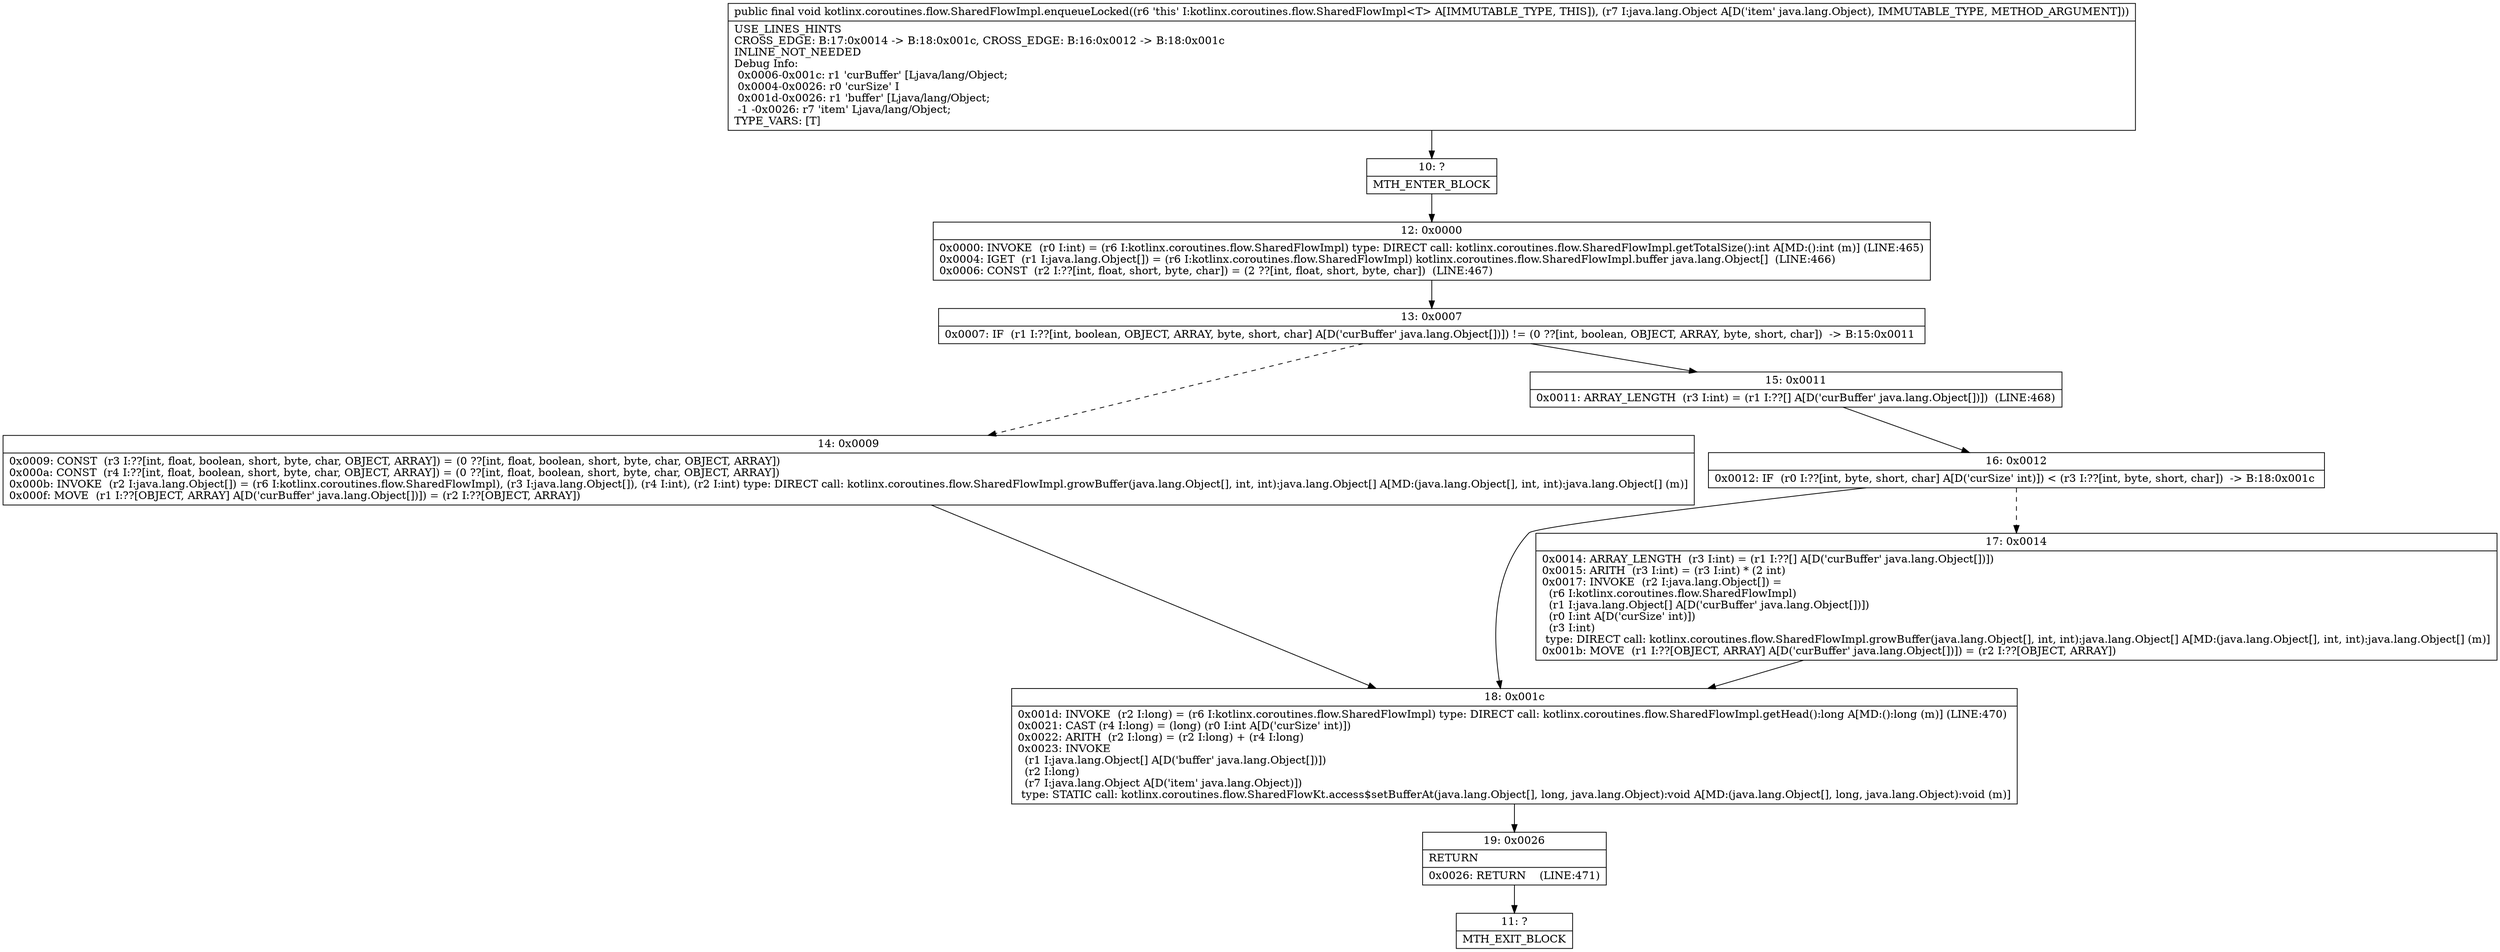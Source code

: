 digraph "CFG forkotlinx.coroutines.flow.SharedFlowImpl.enqueueLocked(Ljava\/lang\/Object;)V" {
Node_10 [shape=record,label="{10\:\ ?|MTH_ENTER_BLOCK\l}"];
Node_12 [shape=record,label="{12\:\ 0x0000|0x0000: INVOKE  (r0 I:int) = (r6 I:kotlinx.coroutines.flow.SharedFlowImpl) type: DIRECT call: kotlinx.coroutines.flow.SharedFlowImpl.getTotalSize():int A[MD:():int (m)] (LINE:465)\l0x0004: IGET  (r1 I:java.lang.Object[]) = (r6 I:kotlinx.coroutines.flow.SharedFlowImpl) kotlinx.coroutines.flow.SharedFlowImpl.buffer java.lang.Object[]  (LINE:466)\l0x0006: CONST  (r2 I:??[int, float, short, byte, char]) = (2 ??[int, float, short, byte, char])  (LINE:467)\l}"];
Node_13 [shape=record,label="{13\:\ 0x0007|0x0007: IF  (r1 I:??[int, boolean, OBJECT, ARRAY, byte, short, char] A[D('curBuffer' java.lang.Object[])]) != (0 ??[int, boolean, OBJECT, ARRAY, byte, short, char])  \-\> B:15:0x0011 \l}"];
Node_14 [shape=record,label="{14\:\ 0x0009|0x0009: CONST  (r3 I:??[int, float, boolean, short, byte, char, OBJECT, ARRAY]) = (0 ??[int, float, boolean, short, byte, char, OBJECT, ARRAY]) \l0x000a: CONST  (r4 I:??[int, float, boolean, short, byte, char, OBJECT, ARRAY]) = (0 ??[int, float, boolean, short, byte, char, OBJECT, ARRAY]) \l0x000b: INVOKE  (r2 I:java.lang.Object[]) = (r6 I:kotlinx.coroutines.flow.SharedFlowImpl), (r3 I:java.lang.Object[]), (r4 I:int), (r2 I:int) type: DIRECT call: kotlinx.coroutines.flow.SharedFlowImpl.growBuffer(java.lang.Object[], int, int):java.lang.Object[] A[MD:(java.lang.Object[], int, int):java.lang.Object[] (m)]\l0x000f: MOVE  (r1 I:??[OBJECT, ARRAY] A[D('curBuffer' java.lang.Object[])]) = (r2 I:??[OBJECT, ARRAY]) \l}"];
Node_18 [shape=record,label="{18\:\ 0x001c|0x001d: INVOKE  (r2 I:long) = (r6 I:kotlinx.coroutines.flow.SharedFlowImpl) type: DIRECT call: kotlinx.coroutines.flow.SharedFlowImpl.getHead():long A[MD:():long (m)] (LINE:470)\l0x0021: CAST (r4 I:long) = (long) (r0 I:int A[D('curSize' int)]) \l0x0022: ARITH  (r2 I:long) = (r2 I:long) + (r4 I:long) \l0x0023: INVOKE  \l  (r1 I:java.lang.Object[] A[D('buffer' java.lang.Object[])])\l  (r2 I:long)\l  (r7 I:java.lang.Object A[D('item' java.lang.Object)])\l type: STATIC call: kotlinx.coroutines.flow.SharedFlowKt.access$setBufferAt(java.lang.Object[], long, java.lang.Object):void A[MD:(java.lang.Object[], long, java.lang.Object):void (m)]\l}"];
Node_19 [shape=record,label="{19\:\ 0x0026|RETURN\l|0x0026: RETURN    (LINE:471)\l}"];
Node_11 [shape=record,label="{11\:\ ?|MTH_EXIT_BLOCK\l}"];
Node_15 [shape=record,label="{15\:\ 0x0011|0x0011: ARRAY_LENGTH  (r3 I:int) = (r1 I:??[] A[D('curBuffer' java.lang.Object[])])  (LINE:468)\l}"];
Node_16 [shape=record,label="{16\:\ 0x0012|0x0012: IF  (r0 I:??[int, byte, short, char] A[D('curSize' int)]) \< (r3 I:??[int, byte, short, char])  \-\> B:18:0x001c \l}"];
Node_17 [shape=record,label="{17\:\ 0x0014|0x0014: ARRAY_LENGTH  (r3 I:int) = (r1 I:??[] A[D('curBuffer' java.lang.Object[])]) \l0x0015: ARITH  (r3 I:int) = (r3 I:int) * (2 int) \l0x0017: INVOKE  (r2 I:java.lang.Object[]) = \l  (r6 I:kotlinx.coroutines.flow.SharedFlowImpl)\l  (r1 I:java.lang.Object[] A[D('curBuffer' java.lang.Object[])])\l  (r0 I:int A[D('curSize' int)])\l  (r3 I:int)\l type: DIRECT call: kotlinx.coroutines.flow.SharedFlowImpl.growBuffer(java.lang.Object[], int, int):java.lang.Object[] A[MD:(java.lang.Object[], int, int):java.lang.Object[] (m)]\l0x001b: MOVE  (r1 I:??[OBJECT, ARRAY] A[D('curBuffer' java.lang.Object[])]) = (r2 I:??[OBJECT, ARRAY]) \l}"];
MethodNode[shape=record,label="{public final void kotlinx.coroutines.flow.SharedFlowImpl.enqueueLocked((r6 'this' I:kotlinx.coroutines.flow.SharedFlowImpl\<T\> A[IMMUTABLE_TYPE, THIS]), (r7 I:java.lang.Object A[D('item' java.lang.Object), IMMUTABLE_TYPE, METHOD_ARGUMENT]))  | USE_LINES_HINTS\lCROSS_EDGE: B:17:0x0014 \-\> B:18:0x001c, CROSS_EDGE: B:16:0x0012 \-\> B:18:0x001c\lINLINE_NOT_NEEDED\lDebug Info:\l  0x0006\-0x001c: r1 'curBuffer' [Ljava\/lang\/Object;\l  0x0004\-0x0026: r0 'curSize' I\l  0x001d\-0x0026: r1 'buffer' [Ljava\/lang\/Object;\l  \-1 \-0x0026: r7 'item' Ljava\/lang\/Object;\lTYPE_VARS: [T]\l}"];
MethodNode -> Node_10;Node_10 -> Node_12;
Node_12 -> Node_13;
Node_13 -> Node_14[style=dashed];
Node_13 -> Node_15;
Node_14 -> Node_18;
Node_18 -> Node_19;
Node_19 -> Node_11;
Node_15 -> Node_16;
Node_16 -> Node_17[style=dashed];
Node_16 -> Node_18;
Node_17 -> Node_18;
}

